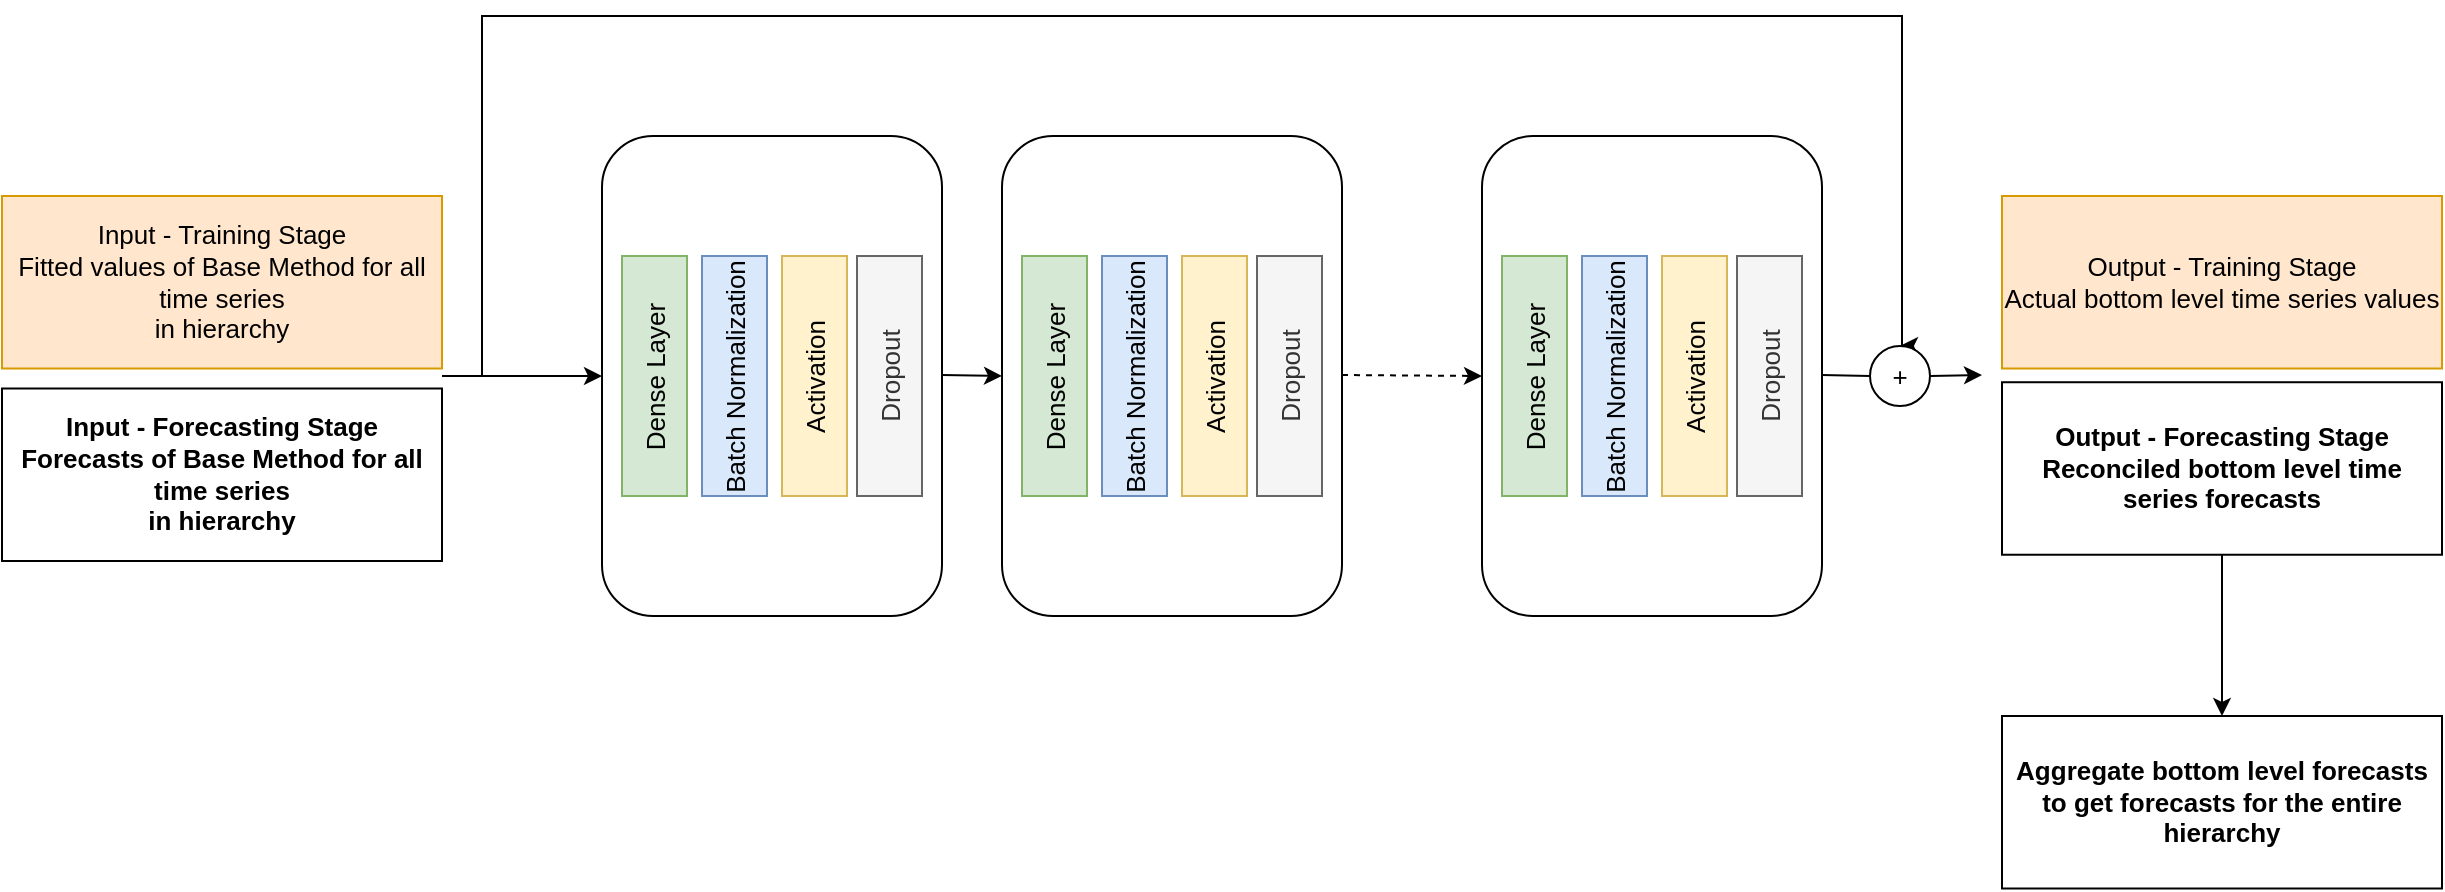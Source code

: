 <mxfile version="20.0.4" type="device"><diagram id="_PwAcbMVGN7S10moXzK4" name="Page-1"><mxGraphModel dx="1796" dy="614" grid="1" gridSize="10" guides="1" tooltips="1" connect="1" arrows="1" fold="1" page="1" pageScale="1" pageWidth="850" pageHeight="1100" math="0" shadow="0"><root><mxCell id="0"/><mxCell id="1" parent="0"/><mxCell id="iVg-GVDdAyxHpQ1k_zB_-5" value="" style="endArrow=classic;html=1;rounded=0;entryX=0;entryY=0.5;entryDx=0;entryDy=0;fontSize=13;" parent="1" edge="1"><mxGeometry width="50" height="50" relative="1" as="geometry"><mxPoint x="120" y="240" as="sourcePoint"/><mxPoint x="200" y="240" as="targetPoint"/></mxGeometry></mxCell><mxCell id="iVg-GVDdAyxHpQ1k_zB_-13" value="" style="group;fontSize=13;" parent="1" vertex="1" connectable="0"><mxGeometry x="200" y="120" width="170" height="240" as="geometry"/></mxCell><mxCell id="iVg-GVDdAyxHpQ1k_zB_-6" value="" style="rounded=1;whiteSpace=wrap;html=1;fontSize=13;" parent="iVg-GVDdAyxHpQ1k_zB_-13" vertex="1"><mxGeometry width="170" height="240" as="geometry"/></mxCell><mxCell id="iVg-GVDdAyxHpQ1k_zB_-8" value="Batch Normalization" style="rounded=0;whiteSpace=wrap;html=1;horizontal=0;fillColor=#dae8fc;strokeColor=#6c8ebf;fontSize=13;" parent="iVg-GVDdAyxHpQ1k_zB_-13" vertex="1"><mxGeometry x="50" y="60" width="32.5" height="120" as="geometry"/></mxCell><mxCell id="iVg-GVDdAyxHpQ1k_zB_-10" value="Dense Layer" style="rounded=0;whiteSpace=wrap;html=1;horizontal=0;fillColor=#d5e8d4;strokeColor=#82b366;fontSize=13;" parent="iVg-GVDdAyxHpQ1k_zB_-13" vertex="1"><mxGeometry x="10" y="60" width="32.5" height="120" as="geometry"/></mxCell><mxCell id="iVg-GVDdAyxHpQ1k_zB_-11" value="Activation" style="rounded=0;whiteSpace=wrap;html=1;horizontal=0;fillColor=#fff2cc;strokeColor=#d6b656;fontSize=13;" parent="iVg-GVDdAyxHpQ1k_zB_-13" vertex="1"><mxGeometry x="90" y="60" width="32.5" height="120" as="geometry"/></mxCell><mxCell id="iVg-GVDdAyxHpQ1k_zB_-12" value="Dropout" style="rounded=0;whiteSpace=wrap;html=1;horizontal=0;fillColor=#f5f5f5;fontColor=#333333;strokeColor=#666666;fontSize=13;" parent="iVg-GVDdAyxHpQ1k_zB_-13" vertex="1"><mxGeometry x="127.5" y="60" width="32.5" height="120" as="geometry"/></mxCell><mxCell id="iVg-GVDdAyxHpQ1k_zB_-14" value="" style="endArrow=classic;html=1;rounded=0;fontSize=13;" parent="1" edge="1"><mxGeometry width="50" height="50" relative="1" as="geometry"><mxPoint x="370" y="239.5" as="sourcePoint"/><mxPoint x="400" y="240" as="targetPoint"/></mxGeometry></mxCell><mxCell id="iVg-GVDdAyxHpQ1k_zB_-15" value="" style="group;fontSize=13;" parent="1" vertex="1" connectable="0"><mxGeometry x="400" y="120" width="170" height="240" as="geometry"/></mxCell><mxCell id="iVg-GVDdAyxHpQ1k_zB_-16" value="" style="rounded=1;whiteSpace=wrap;html=1;fontSize=13;" parent="iVg-GVDdAyxHpQ1k_zB_-15" vertex="1"><mxGeometry width="170" height="240" as="geometry"/></mxCell><mxCell id="iVg-GVDdAyxHpQ1k_zB_-17" value="Batch Normalization" style="rounded=0;whiteSpace=wrap;html=1;horizontal=0;fillColor=#dae8fc;strokeColor=#6c8ebf;fontSize=13;" parent="iVg-GVDdAyxHpQ1k_zB_-15" vertex="1"><mxGeometry x="50" y="60" width="32.5" height="120" as="geometry"/></mxCell><mxCell id="iVg-GVDdAyxHpQ1k_zB_-18" value="Dense Layer" style="rounded=0;whiteSpace=wrap;html=1;horizontal=0;fillColor=#d5e8d4;strokeColor=#82b366;fontSize=13;" parent="iVg-GVDdAyxHpQ1k_zB_-15" vertex="1"><mxGeometry x="10" y="60" width="32.5" height="120" as="geometry"/></mxCell><mxCell id="iVg-GVDdAyxHpQ1k_zB_-19" value="Activation" style="rounded=0;whiteSpace=wrap;html=1;horizontal=0;fillColor=#fff2cc;strokeColor=#d6b656;fontSize=13;" parent="iVg-GVDdAyxHpQ1k_zB_-15" vertex="1"><mxGeometry x="90" y="60" width="32.5" height="120" as="geometry"/></mxCell><mxCell id="iVg-GVDdAyxHpQ1k_zB_-20" value="Dropout" style="rounded=0;whiteSpace=wrap;html=1;horizontal=0;fillColor=#f5f5f5;fontColor=#333333;strokeColor=#666666;fontSize=13;" parent="iVg-GVDdAyxHpQ1k_zB_-15" vertex="1"><mxGeometry x="127.5" y="60" width="32.5" height="120" as="geometry"/></mxCell><mxCell id="iVg-GVDdAyxHpQ1k_zB_-21" value="" style="endArrow=classic;html=1;rounded=0;dashed=1;fontSize=13;" parent="1" edge="1"><mxGeometry width="50" height="50" relative="1" as="geometry"><mxPoint x="570" y="239.5" as="sourcePoint"/><mxPoint x="640" y="240" as="targetPoint"/></mxGeometry></mxCell><mxCell id="iVg-GVDdAyxHpQ1k_zB_-22" value="" style="group;fontSize=13;" parent="1" vertex="1" connectable="0"><mxGeometry x="640" y="120" width="170" height="240" as="geometry"/></mxCell><mxCell id="iVg-GVDdAyxHpQ1k_zB_-23" value="" style="rounded=1;whiteSpace=wrap;html=1;fontSize=13;" parent="iVg-GVDdAyxHpQ1k_zB_-22" vertex="1"><mxGeometry width="170" height="240" as="geometry"/></mxCell><mxCell id="iVg-GVDdAyxHpQ1k_zB_-24" value="Batch Normalization" style="rounded=0;whiteSpace=wrap;html=1;horizontal=0;fillColor=#dae8fc;strokeColor=#6c8ebf;fontSize=13;" parent="iVg-GVDdAyxHpQ1k_zB_-22" vertex="1"><mxGeometry x="50" y="60" width="32.5" height="120" as="geometry"/></mxCell><mxCell id="iVg-GVDdAyxHpQ1k_zB_-25" value="Dense Layer" style="rounded=0;whiteSpace=wrap;html=1;horizontal=0;fillColor=#d5e8d4;strokeColor=#82b366;fontSize=13;" parent="iVg-GVDdAyxHpQ1k_zB_-22" vertex="1"><mxGeometry x="10" y="60" width="32.5" height="120" as="geometry"/></mxCell><mxCell id="iVg-GVDdAyxHpQ1k_zB_-26" value="Activation" style="rounded=0;whiteSpace=wrap;html=1;horizontal=0;fillColor=#fff2cc;strokeColor=#d6b656;fontSize=13;" parent="iVg-GVDdAyxHpQ1k_zB_-22" vertex="1"><mxGeometry x="90" y="60" width="32.5" height="120" as="geometry"/></mxCell><mxCell id="iVg-GVDdAyxHpQ1k_zB_-27" value="Dropout" style="rounded=0;whiteSpace=wrap;html=1;horizontal=0;fillColor=#f5f5f5;fontColor=#333333;strokeColor=#666666;fontSize=13;" parent="iVg-GVDdAyxHpQ1k_zB_-22" vertex="1"><mxGeometry x="127.5" y="60" width="32.5" height="120" as="geometry"/></mxCell><mxCell id="iVg-GVDdAyxHpQ1k_zB_-29" value="" style="endArrow=classic;html=1;rounded=0;entryX=0;entryY=0.5;entryDx=0;entryDy=0;startArrow=none;exitX=1;exitY=0.5;exitDx=0;exitDy=0;fontSize=13;" parent="1" source="iVg-GVDdAyxHpQ1k_zB_-31" edge="1"><mxGeometry width="50" height="50" relative="1" as="geometry"><mxPoint x="810" y="239.5" as="sourcePoint"/><mxPoint x="890" y="239.5" as="targetPoint"/></mxGeometry></mxCell><mxCell id="iVg-GVDdAyxHpQ1k_zB_-30" value="" style="endArrow=classic;html=1;rounded=0;edgeStyle=orthogonalEdgeStyle;entryX=0.5;entryY=0;entryDx=0;entryDy=0;fontSize=13;" parent="1" target="iVg-GVDdAyxHpQ1k_zB_-31" edge="1"><mxGeometry width="50" height="50" relative="1" as="geometry"><mxPoint x="140" y="240" as="sourcePoint"/><mxPoint x="850" y="220" as="targetPoint"/><Array as="points"><mxPoint x="140" y="60"/><mxPoint x="850" y="60"/><mxPoint x="850" y="225"/></Array></mxGeometry></mxCell><mxCell id="iVg-GVDdAyxHpQ1k_zB_-31" value="+" style="ellipse;whiteSpace=wrap;html=1;aspect=fixed;fontSize=13;" parent="1" vertex="1"><mxGeometry x="834" y="225" width="30" height="30" as="geometry"/></mxCell><mxCell id="iVg-GVDdAyxHpQ1k_zB_-33" value="" style="endArrow=none;html=1;rounded=0;entryX=0;entryY=0.5;entryDx=0;entryDy=0;fontSize=13;" parent="1" target="iVg-GVDdAyxHpQ1k_zB_-31" edge="1"><mxGeometry width="50" height="50" relative="1" as="geometry"><mxPoint x="810" y="239.5" as="sourcePoint"/><mxPoint x="890" y="239.5" as="targetPoint"/></mxGeometry></mxCell><mxCell id="iVg-GVDdAyxHpQ1k_zB_-45" value="Input - Training Stage&lt;br style=&quot;font-size: 13px;&quot;&gt;Fitted values of Base Method for all time series&lt;br style=&quot;font-size: 13px;&quot;&gt;in hierarchy" style="rounded=0;whiteSpace=wrap;html=1;fontSize=13;fillColor=#ffe6cc;strokeColor=#d79b00;" parent="1" vertex="1"><mxGeometry x="-100" y="150" width="220" height="86.25" as="geometry"/></mxCell><mxCell id="iVg-GVDdAyxHpQ1k_zB_-46" value="Output - Training Stage&lt;br style=&quot;font-size: 13px;&quot;&gt;Actual bottom level time series values" style="rounded=0;whiteSpace=wrap;html=1;fontSize=13;fillColor=#ffe6cc;strokeColor=#d79b00;" parent="1" vertex="1"><mxGeometry x="900" y="150" width="220" height="86.25" as="geometry"/></mxCell><mxCell id="iVg-GVDdAyxHpQ1k_zB_-47" value="Input - Forecasting Stage&lt;br style=&quot;font-size: 13px;&quot;&gt;Forecasts of Base Method for all time series&lt;br style=&quot;font-size: 13px;&quot;&gt;in hierarchy" style="rounded=0;whiteSpace=wrap;html=1;fontSize=13;fontStyle=1" parent="1" vertex="1"><mxGeometry x="-100" y="246.25" width="220" height="86.25" as="geometry"/></mxCell><mxCell id="iVg-GVDdAyxHpQ1k_zB_-52" style="edgeStyle=orthogonalEdgeStyle;rounded=0;orthogonalLoop=1;jettySize=auto;html=1;exitX=0.5;exitY=1;exitDx=0;exitDy=0;fontSize=13;" parent="1" source="iVg-GVDdAyxHpQ1k_zB_-50" edge="1"><mxGeometry relative="1" as="geometry"><mxPoint x="1010" y="410" as="targetPoint"/></mxGeometry></mxCell><mxCell id="iVg-GVDdAyxHpQ1k_zB_-50" value="Output - Forecasting Stage&lt;br style=&quot;font-size: 13px;&quot;&gt;Reconciled bottom level time series forecasts" style="rounded=0;whiteSpace=wrap;html=1;fontSize=13;fontStyle=1" parent="1" vertex="1"><mxGeometry x="900" y="243.12" width="220" height="86.25" as="geometry"/></mxCell><mxCell id="iVg-GVDdAyxHpQ1k_zB_-53" value="Aggregate bottom level forecasts to get forecasts for the entire hierarchy" style="rounded=0;whiteSpace=wrap;html=1;fontSize=13;fontStyle=1" parent="1" vertex="1"><mxGeometry x="900" y="410" width="220" height="86.25" as="geometry"/></mxCell></root></mxGraphModel></diagram></mxfile>